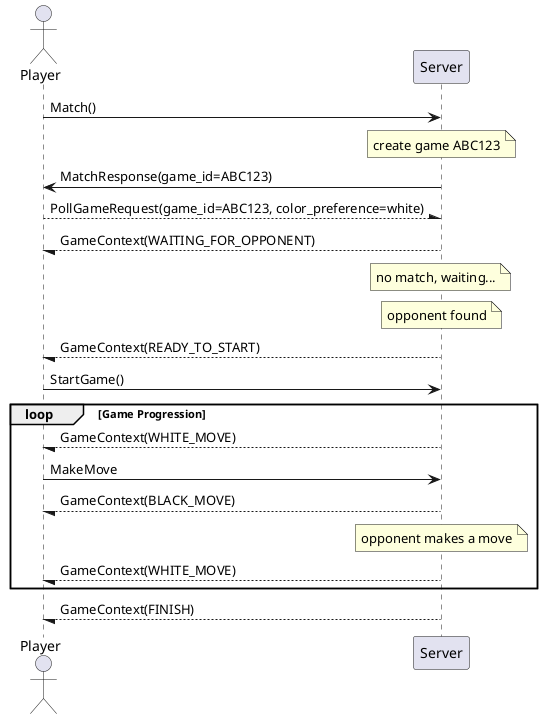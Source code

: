 @startuml
actor Player
participant Server

Player -> Server: Match()
note over Server: create game ABC123
Server -> Player: MatchResponse(game_id=ABC123)
Player --\ Server: PollGameRequest(game_id=ABC123, color_preference=white)
Server --/ Player: GameContext(WAITING_FOR_OPPONENT)
note over Server: no match, waiting...
note over Server: opponent found
Server --/ Player: GameContext(READY_TO_START)
Player -> Server: StartGame()
loop Game Progression
Server --/ Player: GameContext(WHITE_MOVE)
Player->Server: MakeMove
Server --/ Player: GameContext(BLACK_MOVE)
note over Server: opponent makes a move
Server --/ Player: GameContext(WHITE_MOVE)
end

Server --/Player: GameContext(FINISH)

@enduml
